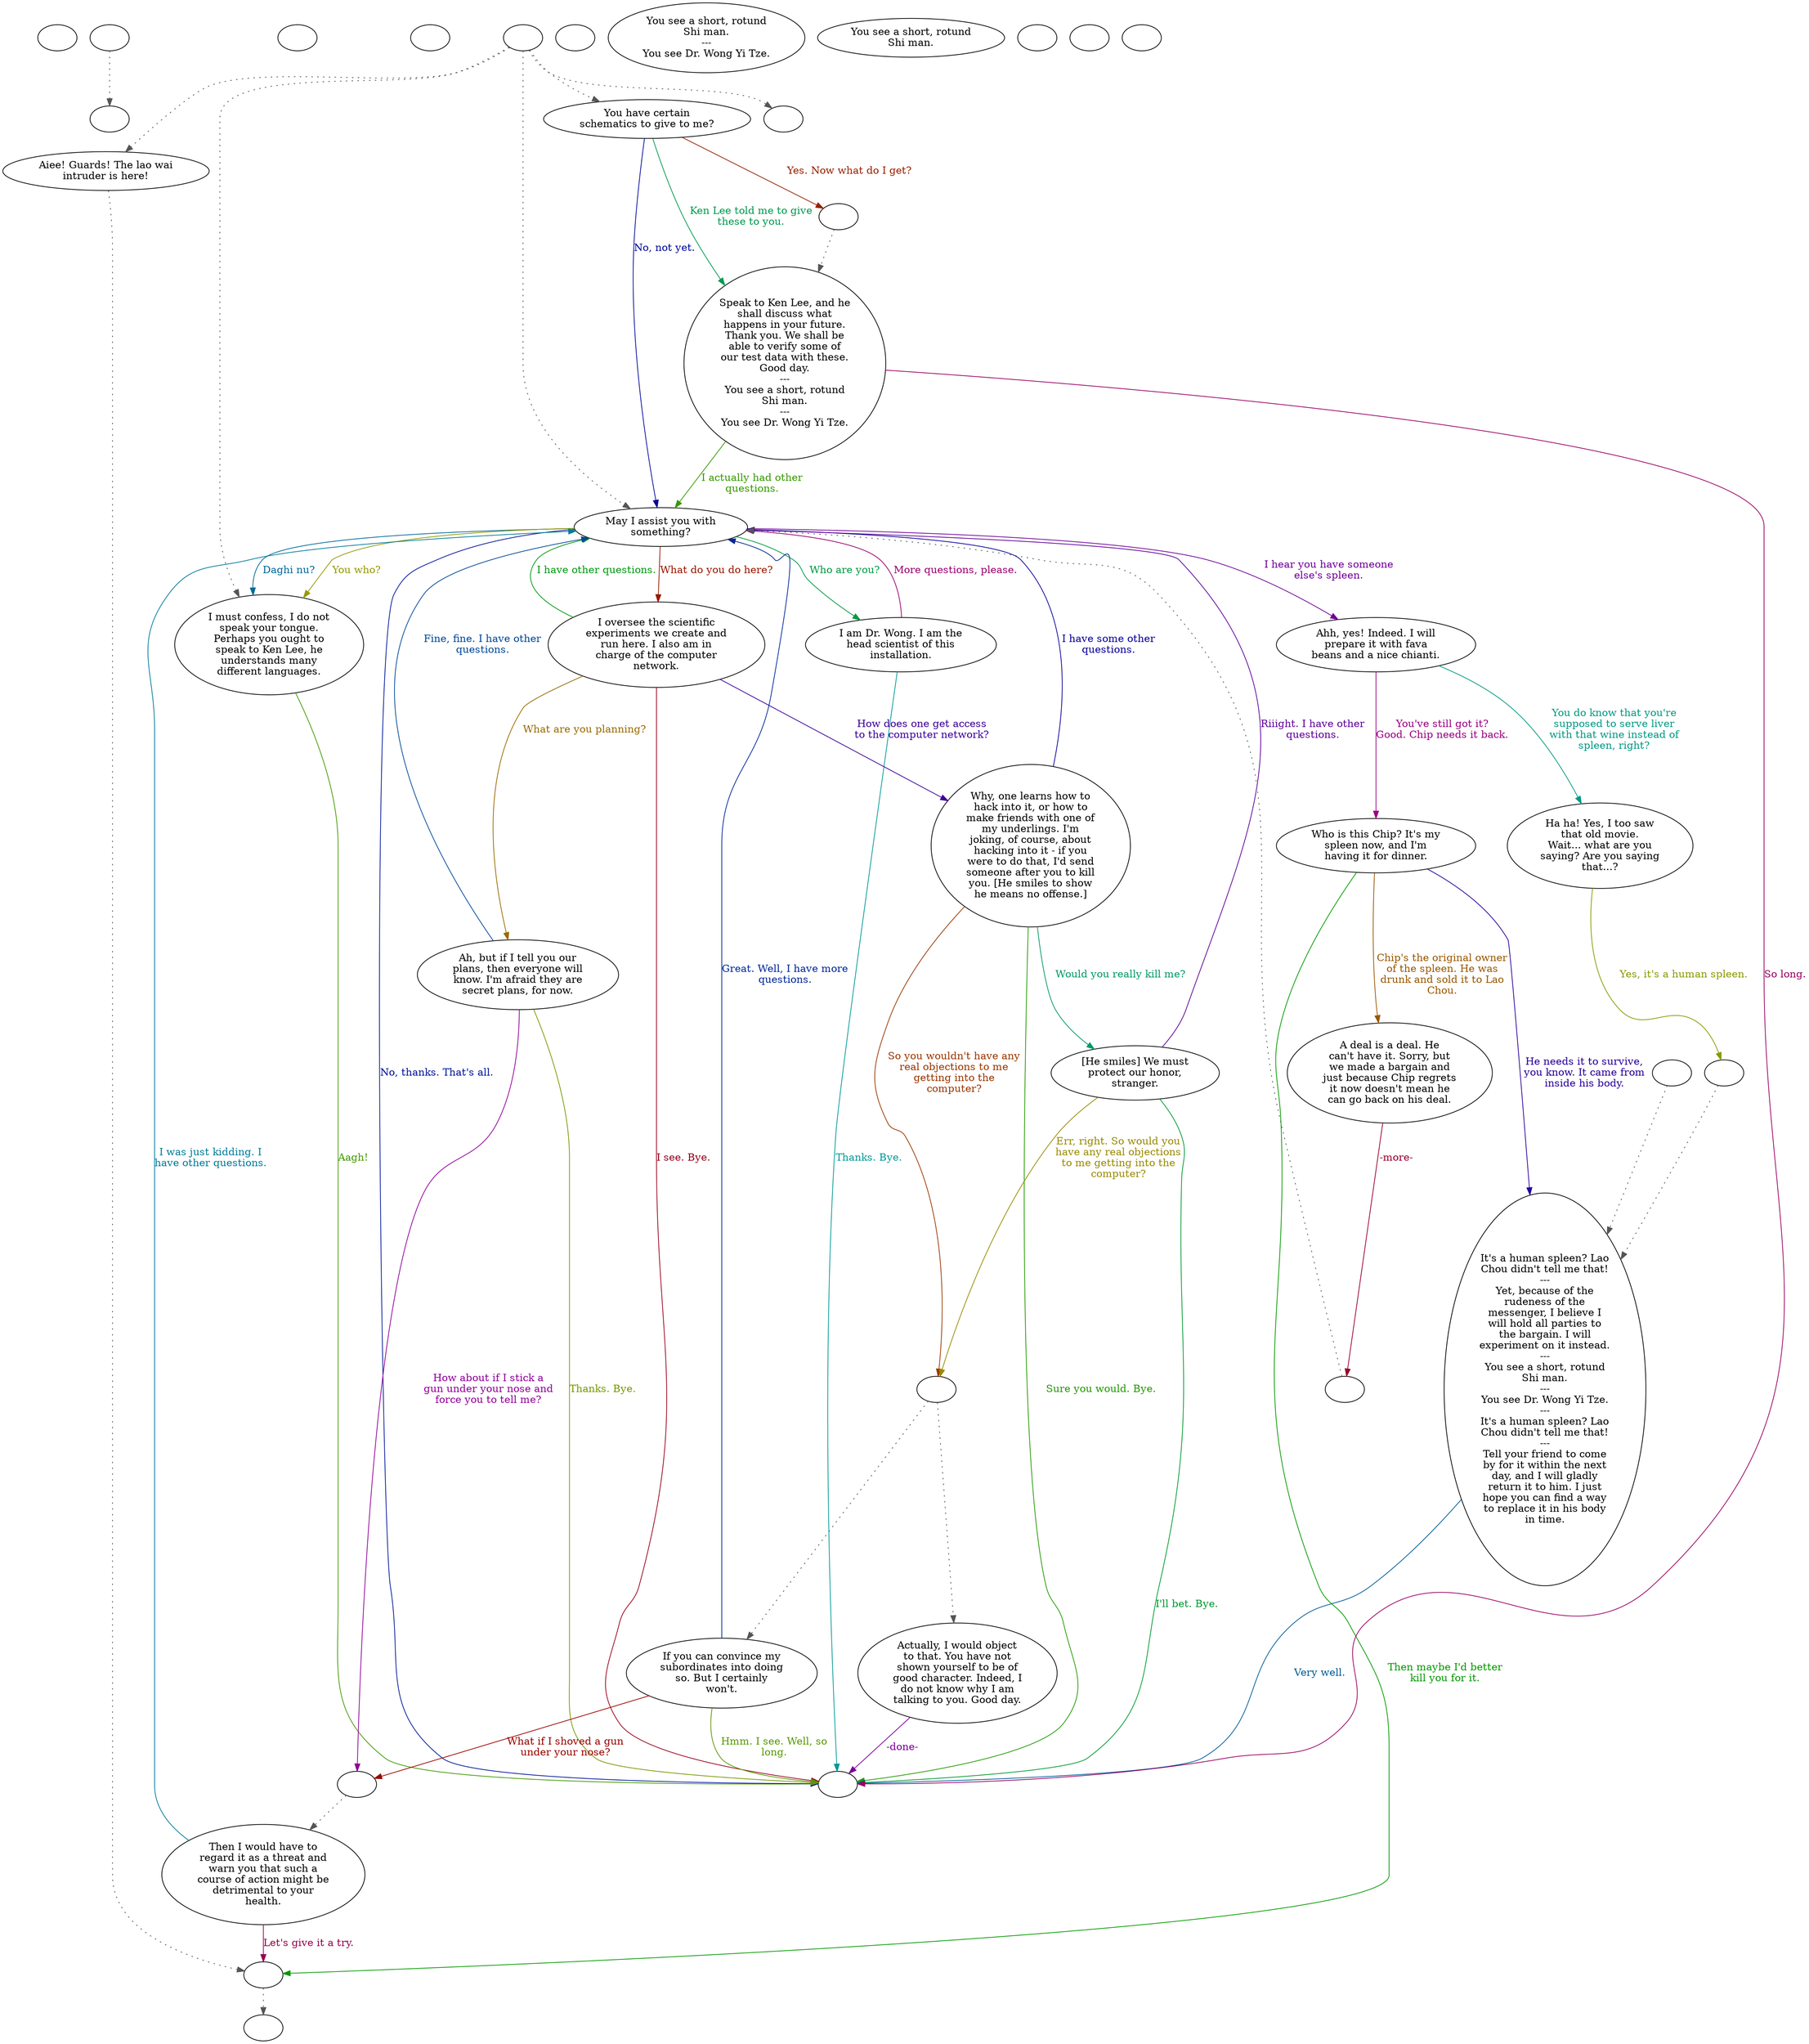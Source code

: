 digraph fcdrwong {
  "checkPartyMembersNearDoor" [style=filled       fillcolor="#FFFFFF"       color="#000000"]
  "checkPartyMembersNearDoor" [label=""]
  "old_pickup_p_proc" [style=filled       fillcolor="#FFFFFF"       color="#000000"]
  "old_pickup_p_proc" [label=""]
  "pickup_p_proc" [style=filled       fillcolor="#FFFFFF"       color="#000000"]
  "pickup_p_proc" -> "old_pickup_p_proc" [style=dotted color="#555555"]
  "pickup_p_proc" [label=""]
  "start" [style=filled       fillcolor="#FFFFFF"       color="#000000"]
  "start" [label=""]
  "critter_p_proc" [style=filled       fillcolor="#FFFFFF"       color="#000000"]
  "critter_p_proc" [label=""]
  "talk_p_proc" [style=filled       fillcolor="#FFFFFF"       color="#000000"]
  "talk_p_proc" -> "Node016" [style=dotted color="#555555"]
  "talk_p_proc" -> "Node017" [style=dotted color="#555555"]
  "talk_p_proc" -> "Node002" [style=dotted color="#555555"]
  "talk_p_proc" -> "Node001" [style=dotted color="#555555"]
  "talk_p_proc" -> "doCallGuards" [style=dotted color="#555555"]
  "talk_p_proc" [label=""]
  "destroy_p_proc" [style=filled       fillcolor="#FFFFFF"       color="#000000"]
  "destroy_p_proc" [label=""]
  "look_at_p_proc" [style=filled       fillcolor="#FFFFFF"       color="#000000"]
  "look_at_p_proc" [label="You see a short, rotund\nShi man.\n---\nYou see Dr. Wong Yi Tze."]
  "description_p_proc" [style=filled       fillcolor="#FFFFFF"       color="#000000"]
  "description_p_proc" [label="You see a short, rotund\nShi man."]
  "use_skill_on_p_proc" [style=filled       fillcolor="#FFFFFF"       color="#000000"]
  "use_skill_on_p_proc" [label=""]
  "damage_p_proc" [style=filled       fillcolor="#FFFFFF"       color="#000000"]
  "damage_p_proc" [label=""]
  "map_enter_p_proc" [style=filled       fillcolor="#FFFFFF"       color="#000000"]
  "map_enter_p_proc" [label=""]
  "Node998" [style=filled       fillcolor="#FFFFFF"       color="#000000"]
  "Node998" [label=""]
  "Node999" [style=filled       fillcolor="#FFFFFF"       color="#000000"]
  "Node999" [label=""]
  "Node001" [style=filled       fillcolor="#FFFFFF"       color="#000000"]
  "Node001" [label="May I assist you with\nsomething?"]
  "Node001" -> "Node002" [label="Daghi nu?" color="#006899" fontcolor="#006899"]
  "Node001" -> "Node002" [label="You who?" color="#959900" fontcolor="#959900"]
  "Node001" -> "Node010" [label="I hear you have someone\nelse's spleen." color="#710099" fontcolor="#710099"]
  "Node001" -> "Node003" [label="Who are you?" color="#009944" fontcolor="#009944"]
  "Node001" -> "Node004" [label="What do you do here?" color="#991700" fontcolor="#991700"]
  "Node001" -> "Node999" [label="No, thanks. That's all." color="#001599" fontcolor="#001599"]
  "Node002" [style=filled       fillcolor="#FFFFFF"       color="#000000"]
  "Node002" [label="I must confess, I do not\nspeak your tongue.\nPerhaps you ought to\nspeak to Ken Lee, he\nunderstands many\ndifferent languages."]
  "Node002" -> "Node999" [label="Aagh!" color="#429900" fontcolor="#429900"]
  "Node003" [style=filled       fillcolor="#FFFFFF"       color="#000000"]
  "Node003" [label="I am Dr. Wong. I am the\nhead scientist of this\ninstallation."]
  "Node003" -> "Node001" [label="More questions, please." color="#99006F" fontcolor="#99006F"]
  "Node003" -> "Node999" [label="Thanks. Bye." color="#009997" fontcolor="#009997"]
  "Node004" [style=filled       fillcolor="#FFFFFF"       color="#000000"]
  "Node004" [label="I oversee the scientific\nexperiments we create and\nrun here. I also am in\ncharge of the computer\nnetwork."]
  "Node004" -> "Node005" [label="What are you planning?" color="#996A00" fontcolor="#996A00"]
  "Node004" -> "Node006" [label="How does one get access\nto the computer network?" color="#3D0099" fontcolor="#3D0099"]
  "Node004" -> "Node001" [label="I have other questions." color="#009911" fontcolor="#009911"]
  "Node004" -> "Node999" [label="I see. Bye." color="#99001C" fontcolor="#99001C"]
  "Node005" [style=filled       fillcolor="#FFFFFF"       color="#000000"]
  "Node005" [label="Ah, but if I tell you our\nplans, then everyone will\nknow. I'm afraid they are\nsecret plans, for now."]
  "Node005" -> "Node001" [label="Fine, fine. I have other\nquestions." color="#004999" fontcolor="#004999"]
  "Node005" -> "Node999" [label="Thanks. Bye." color="#759900" fontcolor="#759900"]
  "Node005" -> "Node007a" [label="How about if I stick a\ngun under your nose and\nforce you to tell me?" color="#900099" fontcolor="#900099"]
  "Node006" [style=filled       fillcolor="#FFFFFF"       color="#000000"]
  "Node006" [label="Why, one learns how to\nhack into it, or how to\nmake friends with one of\nmy underlings. I'm\njoking, of course, about\nhacking into it - if you\nwere to do that, I'd send\nsomeone after you to kill\nyou. [He smiles to show\nhe means no offense.]"]
  "Node006" -> "Node008" [label="Would you really kill me?" color="#009964" fontcolor="#009964"]
  "Node006" -> "Node915" [label="So you wouldn't have any\nreal objections to me\ngetting into the\ncomputer?" color="#993700" fontcolor="#993700"]
  "Node006" -> "Node001" [label="I have some other\nquestions." color="#0A0099" fontcolor="#0A0099"]
  "Node006" -> "Node999" [label="Sure you would. Bye." color="#229900" fontcolor="#229900"]
  "Node007" [style=filled       fillcolor="#FFFFFF"       color="#000000"]
  "Node007" [label="Then I would have to\nregard it as a threat and\nwarn you that such a\ncourse of action might be\ndetrimental to your\nhealth."]
  "Node007" -> "Node998a" [label="Let's give it a try." color="#99004F" fontcolor="#99004F"]
  "Node007" -> "Node001" [label="I was just kidding. I\nhave other questions." color="#007C99" fontcolor="#007C99"]
  "Node008" [style=filled       fillcolor="#FFFFFF"       color="#000000"]
  "Node008" [label="[He smiles] We must\nprotect our honor,\nstranger."]
  "Node008" -> "Node915" [label="Err, right. So would you\nhave any real objections\nto me getting into the\ncomputer?" color="#998A00" fontcolor="#998A00"]
  "Node008" -> "Node001" [label="Riiight. I have other\nquestions." color="#5D0099" fontcolor="#5D0099"]
  "Node008" -> "Node999" [label="I'll bet. Bye." color="#009930" fontcolor="#009930"]
  "Node009" [style=filled       fillcolor="#FFFFFF"       color="#000000"]
  "Node009" [label="If you can convince my\nsubordinates into doing\nso. But I certainly\nwon't."]
  "Node009" -> "Node007a" [label="What if I shoved a gun\nunder your nose?" color="#990400" fontcolor="#990400"]
  "Node009" -> "Node001" [label="Great. Well, I have more\nquestions." color="#002999" fontcolor="#002999"]
  "Node009" -> "Node999" [label="Hmm. I see. Well, so\nlong." color="#569900" fontcolor="#569900"]
  "Node010" [style=filled       fillcolor="#FFFFFF"       color="#000000"]
  "Node010" [label="Ahh, yes! Indeed. I will\nprepare it with fava\nbeans and a nice chianti."]
  "Node010" -> "Node011" [label="You've still got it?\nGood. Chip needs it back." color="#990082" fontcolor="#990082"]
  "Node010" -> "Node014" [label="You do know that you're\nsupposed to serve liver\nwith that wine instead of\nspleen, right?" color="#009983" fontcolor="#009983"]
  "Node011" [style=filled       fillcolor="#FFFFFF"       color="#000000"]
  "Node011" [label="Who is this Chip? It's my\nspleen now, and I'm\nhaving it for dinner."]
  "Node011" -> "Node012" [label="Chip's the original owner\nof the spleen. He was\ndrunk and sold it to Lao\nChou." color="#995700" fontcolor="#995700"]
  "Node011" -> "Node013" [label="He needs it to survive,\nyou know. It came from\ninside his body." color="#2A0099" fontcolor="#2A0099"]
  "Node011" -> "Node998a" [label="Then maybe I'd better\nkill you for it." color="#039900" fontcolor="#039900"]
  "Node012" [style=filled       fillcolor="#FFFFFF"       color="#000000"]
  "Node012" [label="A deal is a deal. He\ncan't have it. Sorry, but\nwe made a bargain and\njust because Chip regrets\nit now doesn't mean he\ncan go back on his deal."]
  "Node012" -> "NodeLost" [label="-more-" color="#99002F" fontcolor="#99002F"]
  "Node013" [style=filled       fillcolor="#FFFFFF"       color="#000000"]
  "Node013" [label="It's a human spleen? Lao\nChou didn't tell me that!\n---\nYet, because of the\nrudeness of the\nmessenger, I believe I\nwill hold all parties to\nthe bargain. I will\nexperiment on it instead.\n---\nYou see a short, rotund\nShi man.\n---\nYou see Dr. Wong Yi Tze.\n---\nIt's a human spleen? Lao\nChou didn't tell me that!\n---\nTell your friend to come\nby for it within the next\nday, and I will gladly\nreturn it to him. I just\nhope you can find a way\nto replace it in his body\nin time."]
  "Node013" -> "Node999" [label="Very well." color="#005C99" fontcolor="#005C99"]
  "Node014" [style=filled       fillcolor="#FFFFFF"       color="#000000"]
  "Node014" [label="Ha ha! Yes, I too saw\nthat old movie.\nWait... what are you\nsaying? Are you saying\nthat...?"]
  "Node014" -> "Node013b" [label="Yes, it's a human spleen." color="#899900" fontcolor="#899900"]
  "Node015" [style=filled       fillcolor="#FFFFFF"       color="#000000"]
  "Node015" [label="Actually, I would object\nto that. You have not\nshown yourself to be of\ngood character. Indeed, I\ndo not know why I am\ntalking to you. Good day."]
  "Node015" -> "Node999" [label="-done-" color="#7D0099" fontcolor="#7D0099"]
  "Node016" [style=filled       fillcolor="#FFFFFF"       color="#000000"]
  "Node016" -> "Node998a" [style=dotted color="#555555"]
  "Node016" [label="Aiee! Guards! The lao wai\nintruder is here!"]
  "Node017" [style=filled       fillcolor="#FFFFFF"       color="#000000"]
  "Node017" [label="You have certain\nschematics to give to me?"]
  "Node017" -> "Node018" [label="Ken Lee told me to give\nthese to you." color="#009950" fontcolor="#009950"]
  "Node017" -> "Node018a" [label="Yes. Now what do I get?" color="#992300" fontcolor="#992300"]
  "Node017" -> "Node001" [label="No, not yet." color="#000999" fontcolor="#000999"]
  "Node018" [style=filled       fillcolor="#FFFFFF"       color="#000000"]
  "Node018" [label="Speak to Ken Lee, and he\nshall discuss what\nhappens in your future.\nThank you. We shall be\nable to verify some of\nour test data with these.\nGood day.\n---\nYou see a short, rotund\nShi man.\n---\nYou see Dr. Wong Yi Tze."]
  "Node018" -> "Node001" [label="I actually had other\nquestions." color="#369900" fontcolor="#369900"]
  "Node018" -> "Node999" [label="So long." color="#990063" fontcolor="#990063"]
  "doCallGuards" [style=filled       fillcolor="#FFFFFF"       color="#000000"]
  "doCallGuards" [label=""]
  "Node998a" [style=filled       fillcolor="#FFFFFF"       color="#000000"]
  "Node998a" -> "Node998" [style=dotted color="#555555"]
  "Node998a" [label=""]
  "Node007a" [style=filled       fillcolor="#FFFFFF"       color="#000000"]
  "Node007a" -> "Node007" [style=dotted color="#555555"]
  "Node007a" [label=""]
  "Node915" [style=filled       fillcolor="#FFFFFF"       color="#000000"]
  "Node915" -> "Node009" [style=dotted color="#555555"]
  "Node915" -> "Node015" [style=dotted color="#555555"]
  "Node915" [label=""]
  "Node013a" [style=filled       fillcolor="#FFFFFF"       color="#000000"]
  "Node013a" -> "Node013" [style=dotted color="#555555"]
  "Node013a" [label=""]
  "NodeLost" [style=filled       fillcolor="#FFFFFF"       color="#000000"]
  "NodeLost" -> "Node001" [style=dotted color="#555555"]
  "NodeLost" [label=""]
  "Node013b" [style=filled       fillcolor="#FFFFFF"       color="#000000"]
  "Node013b" -> "Node013" [style=dotted color="#555555"]
  "Node013b" [label=""]
  "Node018a" [style=filled       fillcolor="#FFFFFF"       color="#000000"]
  "Node018a" -> "Node018" [style=dotted color="#555555"]
  "Node018a" [label=""]
}